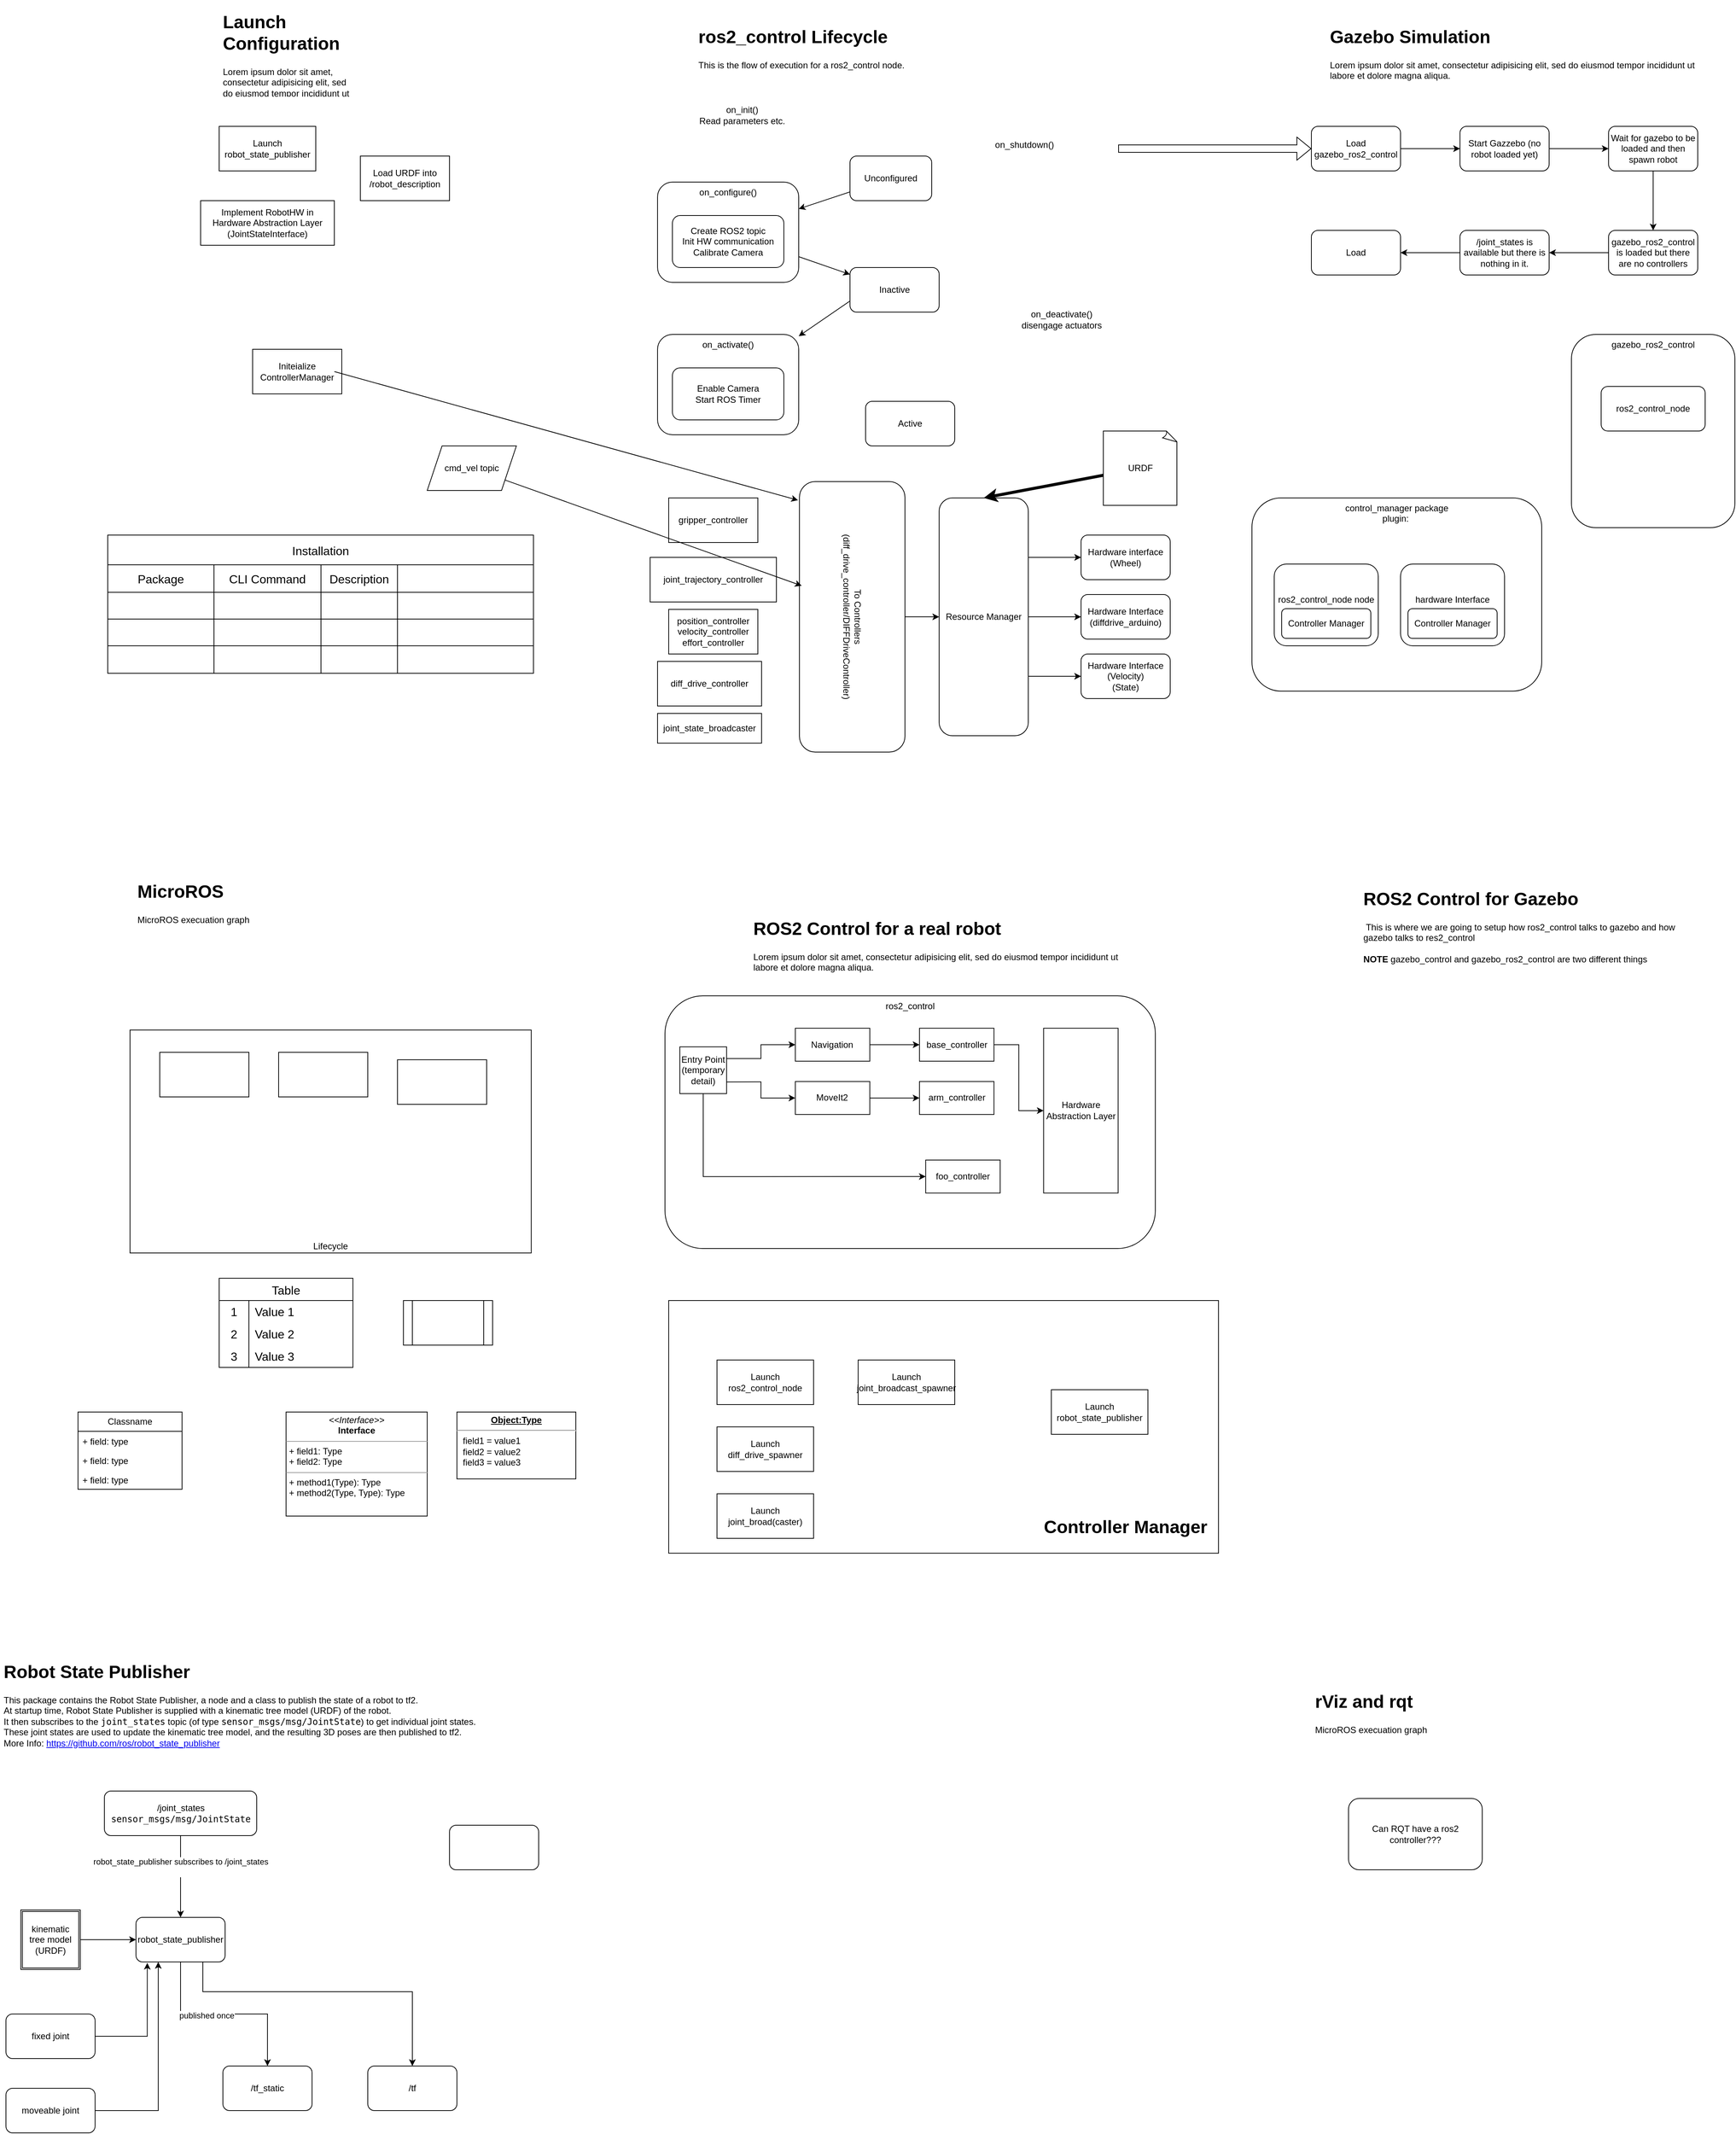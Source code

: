 <mxfile version="23.1.5" type="device">
  <diagram id="C5RBs43oDa-KdzZeNtuy" name="Page-1">
    <mxGraphModel dx="2033" dy="874" grid="1" gridSize="10" guides="1" tooltips="1" connect="1" arrows="1" fold="1" page="1" pageScale="1" pageWidth="850" pageHeight="1100" background="none" math="0" shadow="0">
      <root>
        <mxCell id="WIyWlLk6GJQsqaUBKTNV-0" />
        <mxCell id="WIyWlLk6GJQsqaUBKTNV-1" parent="WIyWlLk6GJQsqaUBKTNV-0" />
        <mxCell id="Kt66wAR78E_RaEtoUN4U-6" value="&lt;h1&gt;ros2_control Lifecycle&lt;/h1&gt;&lt;div&gt;This is the flow of execution for a ros2_control node.&lt;/div&gt;" style="text;html=1;spacing=5;spacingTop=-20;whiteSpace=wrap;overflow=hidden;rounded=0;" parent="WIyWlLk6GJQsqaUBKTNV-1" vertex="1">
          <mxGeometry x="110" y="50" width="650" height="120" as="geometry" />
        </mxCell>
        <mxCell id="Kt66wAR78E_RaEtoUN4U-15" value="&lt;h1&gt;Gazebo Simulation&lt;/h1&gt;&lt;p&gt;Lorem ipsum dolor sit amet, consectetur adipisicing elit, sed do eiusmod tempor incididunt ut labore et dolore magna aliqua.&lt;/p&gt;" style="text;html=1;spacing=5;spacingTop=-20;whiteSpace=wrap;overflow=hidden;rounded=0;" parent="WIyWlLk6GJQsqaUBKTNV-1" vertex="1">
          <mxGeometry x="960" y="50" width="530" height="120" as="geometry" />
        </mxCell>
        <mxCell id="Kt66wAR78E_RaEtoUN4U-16" value="&lt;h1&gt;Launch Configuration&lt;/h1&gt;&lt;p&gt;Lorem ipsum dolor sit amet, consectetur adipisicing elit, sed do eiusmod tempor incididunt ut labore et dolore magna aliqua.&lt;/p&gt;" style="text;html=1;spacing=5;spacingTop=-20;whiteSpace=wrap;overflow=hidden;rounded=0;" parent="WIyWlLk6GJQsqaUBKTNV-1" vertex="1">
          <mxGeometry x="-530" y="30" width="190" height="120" as="geometry" />
        </mxCell>
        <mxCell id="Kt66wAR78E_RaEtoUN4U-17" value="Unconfigured" style="rounded=1;whiteSpace=wrap;html=1;" parent="WIyWlLk6GJQsqaUBKTNV-1" vertex="1">
          <mxGeometry x="319" y="230" width="110" height="60" as="geometry" />
        </mxCell>
        <mxCell id="Kt66wAR78E_RaEtoUN4U-18" value="Inactive" style="rounded=1;whiteSpace=wrap;html=1;" parent="WIyWlLk6GJQsqaUBKTNV-1" vertex="1">
          <mxGeometry x="319" y="380" width="120" height="60" as="geometry" />
        </mxCell>
        <mxCell id="Kt66wAR78E_RaEtoUN4U-19" value="Active" style="rounded=1;whiteSpace=wrap;html=1;" parent="WIyWlLk6GJQsqaUBKTNV-1" vertex="1">
          <mxGeometry x="340" y="560" width="120" height="60" as="geometry" />
        </mxCell>
        <mxCell id="Kt66wAR78E_RaEtoUN4U-23" value="on_init()&lt;br&gt;Read parameters etc." style="text;html=1;align=center;verticalAlign=middle;whiteSpace=wrap;rounded=0;" parent="WIyWlLk6GJQsqaUBKTNV-1" vertex="1">
          <mxGeometry x="109" y="160" width="130" height="30" as="geometry" />
        </mxCell>
        <mxCell id="Kt66wAR78E_RaEtoUN4U-24" value="on_shutdown()" style="text;html=1;align=center;verticalAlign=middle;whiteSpace=wrap;rounded=0;" parent="WIyWlLk6GJQsqaUBKTNV-1" vertex="1">
          <mxGeometry x="504" y="200" width="100" height="30" as="geometry" />
        </mxCell>
        <mxCell id="Kt66wAR78E_RaEtoUN4U-28" value="on_deactivate()&lt;br&gt;disengage actuators" style="text;html=1;align=center;verticalAlign=middle;whiteSpace=wrap;rounded=0;" parent="WIyWlLk6GJQsqaUBKTNV-1" vertex="1">
          <mxGeometry x="539" y="435" width="130" height="30" as="geometry" />
        </mxCell>
        <mxCell id="Kt66wAR78E_RaEtoUN4U-30" value="&lt;h1&gt;MicroROS&lt;/h1&gt;&lt;p&gt;MicroROS execuation graph&lt;/p&gt;" style="text;html=1;spacing=5;spacingTop=-20;whiteSpace=wrap;overflow=hidden;rounded=0;" parent="WIyWlLk6GJQsqaUBKTNV-1" vertex="1">
          <mxGeometry x="-645" y="1200" width="465" height="120" as="geometry" />
        </mxCell>
        <mxCell id="0" value="" style="rounded=0;whiteSpace=wrap;html=1;labelBackgroundColor=#572d8b;" parent="WIyWlLk6GJQsqaUBKTNV-1" vertex="1">
          <mxGeometry x="75" y="1770" width="740" height="340" as="geometry" />
        </mxCell>
        <mxCell id="1" value="Launch ros2_control_node" style="rounded=0;whiteSpace=wrap;html=1;" parent="WIyWlLk6GJQsqaUBKTNV-1" vertex="1">
          <mxGeometry x="140" y="1850" width="130" height="60" as="geometry" />
        </mxCell>
        <mxCell id="2" value="Launch robot_state_publisher" style="rounded=0;whiteSpace=wrap;html=1;" parent="WIyWlLk6GJQsqaUBKTNV-1" vertex="1">
          <mxGeometry x="590" y="1890" width="130" height="60" as="geometry" />
        </mxCell>
        <mxCell id="3" value="Launch diff_drive_spawner" style="rounded=0;whiteSpace=wrap;html=1;" parent="WIyWlLk6GJQsqaUBKTNV-1" vertex="1">
          <mxGeometry x="140" y="1940" width="130" height="60" as="geometry" />
        </mxCell>
        <mxCell id="4" value="Launch joint_broad(caster)" style="rounded=0;whiteSpace=wrap;html=1;" parent="WIyWlLk6GJQsqaUBKTNV-1" vertex="1">
          <mxGeometry x="140" y="2030" width="130" height="60" as="geometry" />
        </mxCell>
        <mxCell id="5" value="Launch joint_broadcast_spawner" style="rounded=0;whiteSpace=wrap;html=1;" parent="WIyWlLk6GJQsqaUBKTNV-1" vertex="1">
          <mxGeometry x="330" y="1850" width="130" height="60" as="geometry" />
        </mxCell>
        <mxCell id="6" value="&lt;h1&gt;&lt;b&gt;Controller Manager&lt;/b&gt;&lt;/h1&gt;" style="text;html=1;strokeColor=none;fillColor=none;align=center;verticalAlign=middle;whiteSpace=wrap;rounded=0;" parent="WIyWlLk6GJQsqaUBKTNV-1" vertex="1">
          <mxGeometry x="570" y="2060" width="240" height="30" as="geometry" />
        </mxCell>
        <mxCell id="7" value="" style="group" parent="WIyWlLk6GJQsqaUBKTNV-1" vertex="1" connectable="0">
          <mxGeometry x="70" y="1360" width="660" height="340" as="geometry" />
        </mxCell>
        <mxCell id="8" value="ros2_control" style="rounded=1;whiteSpace=wrap;html=1;verticalAlign=top;" parent="7" vertex="1">
          <mxGeometry width="660" height="340" as="geometry" />
        </mxCell>
        <mxCell id="9" value="Entry Point&lt;br&gt;(temporary detail)" style="whiteSpace=wrap;html=1;aspect=fixed;" parent="7" vertex="1">
          <mxGeometry x="20" y="68.627" width="62.925" height="62.925" as="geometry" />
        </mxCell>
        <mxCell id="10" value="Navigation" style="whiteSpace=wrap;html=1;" parent="7" vertex="1">
          <mxGeometry x="175.443" y="43.586" width="100.253" height="44.348" as="geometry" />
        </mxCell>
        <mxCell id="11" style="edgeStyle=orthogonalEdgeStyle;rounded=0;orthogonalLoop=1;jettySize=auto;html=1;exitX=1;exitY=0.25;exitDx=0;exitDy=0;entryX=0;entryY=0.5;entryDx=0;entryDy=0;" parent="7" source="9" target="10" edge="1">
          <mxGeometry relative="1" as="geometry">
            <mxPoint x="150.38" y="65.76" as="targetPoint" />
          </mxGeometry>
        </mxCell>
        <mxCell id="12" value="MoveIt2" style="whiteSpace=wrap;html=1;" parent="7" vertex="1">
          <mxGeometry x="175.443" y="115.282" width="100.253" height="44.348" as="geometry" />
        </mxCell>
        <mxCell id="13" style="edgeStyle=orthogonalEdgeStyle;rounded=0;orthogonalLoop=1;jettySize=auto;html=1;exitX=1;exitY=0.75;exitDx=0;exitDy=0;entryX=0;entryY=0.5;entryDx=0;entryDy=0;" parent="7" source="9" target="12" edge="1">
          <mxGeometry relative="1" as="geometry" />
        </mxCell>
        <mxCell id="14" value="foo_controller" style="whiteSpace=wrap;html=1;" parent="7" vertex="1">
          <mxGeometry x="350.886" y="220.978" width="100.253" height="44.348" as="geometry" />
        </mxCell>
        <mxCell id="15" value="" style="edgeStyle=orthogonalEdgeStyle;rounded=0;orthogonalLoop=1;jettySize=auto;html=1;entryX=0;entryY=0.5;entryDx=0;entryDy=0;exitX=0.5;exitY=1;exitDx=0;exitDy=0;" parent="7" source="9" target="14" edge="1">
          <mxGeometry relative="1" as="geometry" />
        </mxCell>
        <mxCell id="16" value="base_controller" style="whiteSpace=wrap;html=1;" parent="7" vertex="1">
          <mxGeometry x="342.532" y="43.586" width="100.253" height="44.348" as="geometry" />
        </mxCell>
        <mxCell id="17" value="" style="edgeStyle=orthogonalEdgeStyle;rounded=0;orthogonalLoop=1;jettySize=auto;html=1;" parent="7" source="10" target="16" edge="1">
          <mxGeometry relative="1" as="geometry" />
        </mxCell>
        <mxCell id="18" value="arm_controller" style="whiteSpace=wrap;html=1;" parent="7" vertex="1">
          <mxGeometry x="342.532" y="115.282" width="100.253" height="44.348" as="geometry" />
        </mxCell>
        <mxCell id="19" value="" style="edgeStyle=orthogonalEdgeStyle;rounded=0;orthogonalLoop=1;jettySize=auto;html=1;" parent="7" source="12" target="18" edge="1">
          <mxGeometry relative="1" as="geometry" />
        </mxCell>
        <mxCell id="20" value="Hardware Abstraction Layer" style="whiteSpace=wrap;html=1;" parent="7" vertex="1">
          <mxGeometry x="509.62" y="43.586" width="100.253" height="221.739" as="geometry" />
        </mxCell>
        <mxCell id="21" value="" style="edgeStyle=orthogonalEdgeStyle;rounded=0;orthogonalLoop=1;jettySize=auto;html=1;" parent="7" source="16" target="20" edge="1">
          <mxGeometry relative="1" as="geometry" />
        </mxCell>
        <mxCell id="22" value="Launch robot_state_publisher" style="rounded=0;whiteSpace=wrap;html=1;" parent="WIyWlLk6GJQsqaUBKTNV-1" vertex="1">
          <mxGeometry x="-530" y="190" width="130" height="60" as="geometry" />
        </mxCell>
        <mxCell id="23" value="Load URDF into /robot_description" style="rounded=0;whiteSpace=wrap;html=1;" parent="WIyWlLk6GJQsqaUBKTNV-1" vertex="1">
          <mxGeometry x="-340" y="230" width="120" height="60" as="geometry" />
        </mxCell>
        <mxCell id="24" value="Initeialize ControllerManager" style="rounded=0;whiteSpace=wrap;html=1;" parent="WIyWlLk6GJQsqaUBKTNV-1" vertex="1">
          <mxGeometry x="-485" y="490" width="120" height="60" as="geometry" />
        </mxCell>
        <mxCell id="25" value="Implement RobotHW in Hardware Abstraction Layer&lt;br&gt;(JointStateInterface)" style="rounded=0;whiteSpace=wrap;html=1;" parent="WIyWlLk6GJQsqaUBKTNV-1" vertex="1">
          <mxGeometry x="-555" y="290" width="180" height="60" as="geometry" />
        </mxCell>
        <mxCell id="27" value="joint_state_broadcaster" style="rounded=0;whiteSpace=wrap;html=1;" parent="WIyWlLk6GJQsqaUBKTNV-1" vertex="1">
          <mxGeometry x="60" y="980" width="140" height="40" as="geometry" />
        </mxCell>
        <mxCell id="28" value="diff_drive_controller" style="whiteSpace=wrap;html=1;" parent="WIyWlLk6GJQsqaUBKTNV-1" vertex="1">
          <mxGeometry x="60" y="910" width="140" height="60" as="geometry" />
        </mxCell>
        <mxCell id="29" value="joint_trajectory_controller" style="whiteSpace=wrap;html=1;" parent="WIyWlLk6GJQsqaUBKTNV-1" vertex="1">
          <mxGeometry x="50" y="770" width="170" height="60" as="geometry" />
        </mxCell>
        <mxCell id="30" value="gripper_controller" style="whiteSpace=wrap;html=1;" parent="WIyWlLk6GJQsqaUBKTNV-1" vertex="1">
          <mxGeometry x="75" y="690" width="120" height="60" as="geometry" />
        </mxCell>
        <mxCell id="31" value="position_controller&lt;br&gt;velocity_controller&lt;br&gt;effort_controller" style="whiteSpace=wrap;html=1;" parent="WIyWlLk6GJQsqaUBKTNV-1" vertex="1">
          <mxGeometry x="75" y="840" width="120" height="60" as="geometry" />
        </mxCell>
        <mxCell id="32" value="Lifecycle" style="rounded=0;whiteSpace=wrap;html=1;verticalAlign=bottom;" parent="WIyWlLk6GJQsqaUBKTNV-1" vertex="1">
          <mxGeometry x="-650" y="1406" width="540" height="300" as="geometry" />
        </mxCell>
        <mxCell id="33" value="" style="rounded=0;whiteSpace=wrap;html=1;" parent="WIyWlLk6GJQsqaUBKTNV-1" vertex="1">
          <mxGeometry x="-610" y="1436" width="120" height="60" as="geometry" />
        </mxCell>
        <mxCell id="34" value="" style="whiteSpace=wrap;html=1;" parent="WIyWlLk6GJQsqaUBKTNV-1" vertex="1">
          <mxGeometry x="-450" y="1436" width="120" height="60" as="geometry" />
        </mxCell>
        <mxCell id="35" value="" style="whiteSpace=wrap;html=1;" parent="WIyWlLk6GJQsqaUBKTNV-1" vertex="1">
          <mxGeometry x="-290" y="1446" width="120" height="60" as="geometry" />
        </mxCell>
        <mxCell id="88" value="&lt;p style=&quot;margin:0px;margin-top:4px;text-align:center;&quot;&gt;&lt;i&gt;&amp;lt;&amp;lt;Interface&amp;gt;&amp;gt;&lt;/i&gt;&lt;br/&gt;&lt;b&gt;Interface&lt;/b&gt;&lt;/p&gt;&lt;hr size=&quot;1&quot;/&gt;&lt;p style=&quot;margin:0px;margin-left:4px;&quot;&gt;+ field1: Type&lt;br/&gt;+ field2: Type&lt;/p&gt;&lt;hr size=&quot;1&quot;/&gt;&lt;p style=&quot;margin:0px;margin-left:4px;&quot;&gt;+ method1(Type): Type&lt;br/&gt;+ method2(Type, Type): Type&lt;/p&gt;" style="verticalAlign=top;align=left;overflow=fill;fontSize=12;fontFamily=Helvetica;html=1;rounded=0;shadow=0;comic=0;labelBackgroundColor=none;strokeWidth=1" parent="WIyWlLk6GJQsqaUBKTNV-1" vertex="1">
          <mxGeometry x="-440" y="1920" width="190" height="140" as="geometry" />
        </mxCell>
        <mxCell id="89" value="Installation" style="shape=table;startSize=40;container=1;collapsible=0;childLayout=tableLayout;strokeColor=default;fontSize=16;" parent="WIyWlLk6GJQsqaUBKTNV-1" vertex="1">
          <mxGeometry x="-680" y="740" width="573" height="186" as="geometry" />
        </mxCell>
        <mxCell id="90" value="" style="shape=tableRow;horizontal=0;startSize=0;swimlaneHead=0;swimlaneBody=0;strokeColor=inherit;top=0;left=0;bottom=0;right=0;collapsible=0;dropTarget=0;fillColor=none;points=[[0,0.5],[1,0.5]];portConstraint=eastwest;fontSize=16;" parent="89" vertex="1">
          <mxGeometry y="40" width="573" height="37" as="geometry" />
        </mxCell>
        <mxCell id="91" value="Package" style="shape=partialRectangle;html=1;whiteSpace=wrap;connectable=0;strokeColor=inherit;overflow=hidden;fillColor=none;top=0;left=0;bottom=0;right=0;pointerEvents=1;fontSize=16;" parent="90" vertex="1">
          <mxGeometry width="143" height="37" as="geometry">
            <mxRectangle width="143" height="37" as="alternateBounds" />
          </mxGeometry>
        </mxCell>
        <mxCell id="92" value="CLI Command" style="shape=partialRectangle;html=1;whiteSpace=wrap;connectable=0;strokeColor=inherit;overflow=hidden;fillColor=none;top=0;left=0;bottom=0;right=0;pointerEvents=1;fontSize=16;" parent="90" vertex="1">
          <mxGeometry x="143" width="144" height="37" as="geometry">
            <mxRectangle width="144" height="37" as="alternateBounds" />
          </mxGeometry>
        </mxCell>
        <mxCell id="93" value="Description" style="shape=partialRectangle;html=1;whiteSpace=wrap;connectable=0;strokeColor=inherit;overflow=hidden;fillColor=none;top=0;left=0;bottom=0;right=0;pointerEvents=1;fontSize=16;" parent="90" vertex="1">
          <mxGeometry x="287" width="103" height="37" as="geometry">
            <mxRectangle width="103" height="37" as="alternateBounds" />
          </mxGeometry>
        </mxCell>
        <mxCell id="94" style="shape=partialRectangle;html=1;whiteSpace=wrap;connectable=0;strokeColor=inherit;overflow=hidden;fillColor=none;top=0;left=0;bottom=0;right=0;pointerEvents=1;fontSize=16;" parent="90" vertex="1">
          <mxGeometry x="390" width="183" height="37" as="geometry">
            <mxRectangle width="183" height="37" as="alternateBounds" />
          </mxGeometry>
        </mxCell>
        <mxCell id="95" value="" style="shape=tableRow;horizontal=0;startSize=0;swimlaneHead=0;swimlaneBody=0;strokeColor=inherit;top=0;left=0;bottom=0;right=0;collapsible=0;dropTarget=0;fillColor=none;points=[[0,0.5],[1,0.5]];portConstraint=eastwest;fontSize=16;" parent="89" vertex="1">
          <mxGeometry y="77" width="573" height="36" as="geometry" />
        </mxCell>
        <mxCell id="96" value="" style="shape=partialRectangle;html=1;whiteSpace=wrap;connectable=0;strokeColor=inherit;overflow=hidden;fillColor=none;top=0;left=0;bottom=0;right=0;pointerEvents=1;fontSize=16;" parent="95" vertex="1">
          <mxGeometry width="143" height="36" as="geometry">
            <mxRectangle width="143" height="36" as="alternateBounds" />
          </mxGeometry>
        </mxCell>
        <mxCell id="97" value="" style="shape=partialRectangle;html=1;whiteSpace=wrap;connectable=0;strokeColor=inherit;overflow=hidden;fillColor=none;top=0;left=0;bottom=0;right=0;pointerEvents=1;fontSize=16;" parent="95" vertex="1">
          <mxGeometry x="143" width="144" height="36" as="geometry">
            <mxRectangle width="144" height="36" as="alternateBounds" />
          </mxGeometry>
        </mxCell>
        <mxCell id="98" value="" style="shape=partialRectangle;html=1;whiteSpace=wrap;connectable=0;strokeColor=inherit;overflow=hidden;fillColor=none;top=0;left=0;bottom=0;right=0;pointerEvents=1;fontSize=16;" parent="95" vertex="1">
          <mxGeometry x="287" width="103" height="36" as="geometry">
            <mxRectangle width="103" height="36" as="alternateBounds" />
          </mxGeometry>
        </mxCell>
        <mxCell id="99" style="shape=partialRectangle;html=1;whiteSpace=wrap;connectable=0;strokeColor=inherit;overflow=hidden;fillColor=none;top=0;left=0;bottom=0;right=0;pointerEvents=1;fontSize=16;" parent="95" vertex="1">
          <mxGeometry x="390" width="183" height="36" as="geometry">
            <mxRectangle width="183" height="36" as="alternateBounds" />
          </mxGeometry>
        </mxCell>
        <mxCell id="100" style="shape=tableRow;horizontal=0;startSize=0;swimlaneHead=0;swimlaneBody=0;strokeColor=inherit;top=0;left=0;bottom=0;right=0;collapsible=0;dropTarget=0;fillColor=none;points=[[0,0.5],[1,0.5]];portConstraint=eastwest;fontSize=16;" parent="89" vertex="1">
          <mxGeometry y="113" width="573" height="36" as="geometry" />
        </mxCell>
        <mxCell id="101" style="shape=partialRectangle;html=1;whiteSpace=wrap;connectable=0;strokeColor=inherit;overflow=hidden;fillColor=none;top=0;left=0;bottom=0;right=0;pointerEvents=1;fontSize=16;" parent="100" vertex="1">
          <mxGeometry width="143" height="36" as="geometry">
            <mxRectangle width="143" height="36" as="alternateBounds" />
          </mxGeometry>
        </mxCell>
        <mxCell id="102" style="shape=partialRectangle;html=1;whiteSpace=wrap;connectable=0;strokeColor=inherit;overflow=hidden;fillColor=none;top=0;left=0;bottom=0;right=0;pointerEvents=1;fontSize=16;" parent="100" vertex="1">
          <mxGeometry x="143" width="144" height="36" as="geometry">
            <mxRectangle width="144" height="36" as="alternateBounds" />
          </mxGeometry>
        </mxCell>
        <mxCell id="103" style="shape=partialRectangle;html=1;whiteSpace=wrap;connectable=0;strokeColor=inherit;overflow=hidden;fillColor=none;top=0;left=0;bottom=0;right=0;pointerEvents=1;fontSize=16;" parent="100" vertex="1">
          <mxGeometry x="287" width="103" height="36" as="geometry">
            <mxRectangle width="103" height="36" as="alternateBounds" />
          </mxGeometry>
        </mxCell>
        <mxCell id="104" style="shape=partialRectangle;html=1;whiteSpace=wrap;connectable=0;strokeColor=inherit;overflow=hidden;fillColor=none;top=0;left=0;bottom=0;right=0;pointerEvents=1;fontSize=16;" parent="100" vertex="1">
          <mxGeometry x="390" width="183" height="36" as="geometry">
            <mxRectangle width="183" height="36" as="alternateBounds" />
          </mxGeometry>
        </mxCell>
        <mxCell id="105" value="" style="shape=tableRow;horizontal=0;startSize=0;swimlaneHead=0;swimlaneBody=0;strokeColor=inherit;top=0;left=0;bottom=0;right=0;collapsible=0;dropTarget=0;fillColor=none;points=[[0,0.5],[1,0.5]];portConstraint=eastwest;fontSize=16;" parent="89" vertex="1">
          <mxGeometry y="149" width="573" height="37" as="geometry" />
        </mxCell>
        <mxCell id="106" value="" style="shape=partialRectangle;html=1;whiteSpace=wrap;connectable=0;strokeColor=inherit;overflow=hidden;fillColor=none;top=0;left=0;bottom=0;right=0;pointerEvents=1;fontSize=16;" parent="105" vertex="1">
          <mxGeometry width="143" height="37" as="geometry">
            <mxRectangle width="143" height="37" as="alternateBounds" />
          </mxGeometry>
        </mxCell>
        <mxCell id="107" value="" style="shape=partialRectangle;html=1;whiteSpace=wrap;connectable=0;strokeColor=inherit;overflow=hidden;fillColor=none;top=0;left=0;bottom=0;right=0;pointerEvents=1;fontSize=16;" parent="105" vertex="1">
          <mxGeometry x="143" width="144" height="37" as="geometry">
            <mxRectangle width="144" height="37" as="alternateBounds" />
          </mxGeometry>
        </mxCell>
        <mxCell id="108" value="" style="shape=partialRectangle;html=1;whiteSpace=wrap;connectable=0;strokeColor=inherit;overflow=hidden;fillColor=none;top=0;left=0;bottom=0;right=0;pointerEvents=1;fontSize=16;" parent="105" vertex="1">
          <mxGeometry x="287" width="103" height="37" as="geometry">
            <mxRectangle width="103" height="37" as="alternateBounds" />
          </mxGeometry>
        </mxCell>
        <mxCell id="109" style="shape=partialRectangle;html=1;whiteSpace=wrap;connectable=0;strokeColor=inherit;overflow=hidden;fillColor=none;top=0;left=0;bottom=0;right=0;pointerEvents=1;fontSize=16;" parent="105" vertex="1">
          <mxGeometry x="390" width="183" height="37" as="geometry">
            <mxRectangle width="183" height="37" as="alternateBounds" />
          </mxGeometry>
        </mxCell>
        <mxCell id="110" value="" style="shape=process;whiteSpace=wrap;html=1;backgroundOutline=1;" parent="WIyWlLk6GJQsqaUBKTNV-1" vertex="1">
          <mxGeometry x="-282" y="1770" width="120" height="60" as="geometry" />
        </mxCell>
        <mxCell id="111" value="Table" style="shape=table;startSize=30;container=1;collapsible=0;childLayout=tableLayout;fixedRows=1;rowLines=0;fontStyle=0;strokeColor=default;fontSize=16;" parent="WIyWlLk6GJQsqaUBKTNV-1" vertex="1">
          <mxGeometry x="-530" y="1740" width="180" height="120" as="geometry" />
        </mxCell>
        <mxCell id="112" value="" style="shape=tableRow;horizontal=0;startSize=0;swimlaneHead=0;swimlaneBody=0;top=0;left=0;bottom=0;right=0;collapsible=0;dropTarget=0;fillColor=none;points=[[0,0.5],[1,0.5]];portConstraint=eastwest;strokeColor=inherit;fontSize=16;" parent="111" vertex="1">
          <mxGeometry y="30" width="180" height="30" as="geometry" />
        </mxCell>
        <mxCell id="113" value="1" style="shape=partialRectangle;html=1;whiteSpace=wrap;connectable=0;fillColor=none;top=0;left=0;bottom=0;right=0;overflow=hidden;pointerEvents=1;strokeColor=inherit;fontSize=16;" parent="112" vertex="1">
          <mxGeometry width="40" height="30" as="geometry">
            <mxRectangle width="40" height="30" as="alternateBounds" />
          </mxGeometry>
        </mxCell>
        <mxCell id="114" value="Value 1" style="shape=partialRectangle;html=1;whiteSpace=wrap;connectable=0;fillColor=none;top=0;left=0;bottom=0;right=0;align=left;spacingLeft=6;overflow=hidden;strokeColor=inherit;fontSize=16;" parent="112" vertex="1">
          <mxGeometry x="40" width="140" height="30" as="geometry">
            <mxRectangle width="140" height="30" as="alternateBounds" />
          </mxGeometry>
        </mxCell>
        <mxCell id="115" value="" style="shape=tableRow;horizontal=0;startSize=0;swimlaneHead=0;swimlaneBody=0;top=0;left=0;bottom=0;right=0;collapsible=0;dropTarget=0;fillColor=none;points=[[0,0.5],[1,0.5]];portConstraint=eastwest;strokeColor=inherit;fontSize=16;" parent="111" vertex="1">
          <mxGeometry y="60" width="180" height="30" as="geometry" />
        </mxCell>
        <mxCell id="116" value="2" style="shape=partialRectangle;html=1;whiteSpace=wrap;connectable=0;fillColor=none;top=0;left=0;bottom=0;right=0;overflow=hidden;strokeColor=inherit;fontSize=16;" parent="115" vertex="1">
          <mxGeometry width="40" height="30" as="geometry">
            <mxRectangle width="40" height="30" as="alternateBounds" />
          </mxGeometry>
        </mxCell>
        <mxCell id="117" value="Value 2" style="shape=partialRectangle;html=1;whiteSpace=wrap;connectable=0;fillColor=none;top=0;left=0;bottom=0;right=0;align=left;spacingLeft=6;overflow=hidden;strokeColor=inherit;fontSize=16;" parent="115" vertex="1">
          <mxGeometry x="40" width="140" height="30" as="geometry">
            <mxRectangle width="140" height="30" as="alternateBounds" />
          </mxGeometry>
        </mxCell>
        <mxCell id="118" value="" style="shape=tableRow;horizontal=0;startSize=0;swimlaneHead=0;swimlaneBody=0;top=0;left=0;bottom=0;right=0;collapsible=0;dropTarget=0;fillColor=none;points=[[0,0.5],[1,0.5]];portConstraint=eastwest;strokeColor=inherit;fontSize=16;" parent="111" vertex="1">
          <mxGeometry y="90" width="180" height="30" as="geometry" />
        </mxCell>
        <mxCell id="119" value="3" style="shape=partialRectangle;html=1;whiteSpace=wrap;connectable=0;fillColor=none;top=0;left=0;bottom=0;right=0;overflow=hidden;strokeColor=inherit;fontSize=16;" parent="118" vertex="1">
          <mxGeometry width="40" height="30" as="geometry">
            <mxRectangle width="40" height="30" as="alternateBounds" />
          </mxGeometry>
        </mxCell>
        <mxCell id="120" value="Value 3" style="shape=partialRectangle;html=1;whiteSpace=wrap;connectable=0;fillColor=none;top=0;left=0;bottom=0;right=0;align=left;spacingLeft=6;overflow=hidden;strokeColor=inherit;fontSize=16;" parent="118" vertex="1">
          <mxGeometry x="40" width="140" height="30" as="geometry">
            <mxRectangle width="140" height="30" as="alternateBounds" />
          </mxGeometry>
        </mxCell>
        <mxCell id="121" value="Classname" style="swimlane;fontStyle=0;childLayout=stackLayout;horizontal=1;startSize=26;fillColor=none;horizontalStack=0;resizeParent=1;resizeParentMax=0;resizeLast=0;collapsible=1;marginBottom=0;whiteSpace=wrap;html=1;" parent="WIyWlLk6GJQsqaUBKTNV-1" vertex="1">
          <mxGeometry x="-720" y="1920" width="140" height="104" as="geometry" />
        </mxCell>
        <mxCell id="122" value="+ field: type" style="text;strokeColor=none;fillColor=none;align=left;verticalAlign=top;spacingLeft=4;spacingRight=4;overflow=hidden;rotatable=0;points=[[0,0.5],[1,0.5]];portConstraint=eastwest;whiteSpace=wrap;html=1;" parent="121" vertex="1">
          <mxGeometry y="26" width="140" height="26" as="geometry" />
        </mxCell>
        <mxCell id="123" value="+ field: type" style="text;strokeColor=none;fillColor=none;align=left;verticalAlign=top;spacingLeft=4;spacingRight=4;overflow=hidden;rotatable=0;points=[[0,0.5],[1,0.5]];portConstraint=eastwest;whiteSpace=wrap;html=1;" parent="121" vertex="1">
          <mxGeometry y="52" width="140" height="26" as="geometry" />
        </mxCell>
        <mxCell id="124" value="+ field: type" style="text;strokeColor=none;fillColor=none;align=left;verticalAlign=top;spacingLeft=4;spacingRight=4;overflow=hidden;rotatable=0;points=[[0,0.5],[1,0.5]];portConstraint=eastwest;whiteSpace=wrap;html=1;" parent="121" vertex="1">
          <mxGeometry y="78" width="140" height="26" as="geometry" />
        </mxCell>
        <mxCell id="125" value="&lt;p style=&quot;margin:0px;margin-top:4px;text-align:center;text-decoration:underline;&quot;&gt;&lt;b&gt;Object:Type&lt;/b&gt;&lt;/p&gt;&lt;hr/&gt;&lt;p style=&quot;margin:0px;margin-left:8px;&quot;&gt;field1 = value1&lt;br/&gt;field2 = value2&lt;br&gt;field3 = value3&lt;/p&gt;" style="verticalAlign=top;align=left;overflow=fill;fontSize=12;fontFamily=Helvetica;html=1;whiteSpace=wrap;" parent="WIyWlLk6GJQsqaUBKTNV-1" vertex="1">
          <mxGeometry x="-210" y="1920" width="160" height="90" as="geometry" />
        </mxCell>
        <mxCell id="127" value="&lt;h1&gt;rViz and rqt&lt;/h1&gt;&lt;div&gt;&lt;span style=&quot;background-color: initial;&quot;&gt;MicroROS execuation graph&lt;/span&gt;&lt;br&gt;&lt;/div&gt;" style="text;html=1;spacing=5;spacingTop=-20;whiteSpace=wrap;overflow=hidden;rounded=0;" parent="WIyWlLk6GJQsqaUBKTNV-1" vertex="1">
          <mxGeometry x="940" y="2290" width="465" height="120" as="geometry" />
        </mxCell>
        <mxCell id="129" value="&lt;h1&gt;ROS2 Control for a real robot&lt;/h1&gt;&lt;p&gt;Lorem ipsum dolor sit amet, consectetur adipisicing elit, sed do eiusmod tempor incididunt ut labore et dolore magna aliqua.&lt;/p&gt;" style="text;html=1;spacing=5;spacingTop=-20;whiteSpace=wrap;overflow=hidden;rounded=0;" parent="WIyWlLk6GJQsqaUBKTNV-1" vertex="1">
          <mxGeometry x="184" y="1250" width="530" height="120" as="geometry" />
        </mxCell>
        <mxCell id="_1_fJcAhwy_DcltVvV8K-129" value="" style="shape=flexArrow;endArrow=classic;html=1;rounded=0;" parent="WIyWlLk6GJQsqaUBKTNV-1" edge="1">
          <mxGeometry width="50" height="50" relative="1" as="geometry">
            <mxPoint x="680" y="220" as="sourcePoint" />
            <mxPoint x="940" y="220" as="targetPoint" />
          </mxGeometry>
        </mxCell>
        <mxCell id="_1_fJcAhwy_DcltVvV8K-136" value="" style="edgeStyle=orthogonalEdgeStyle;rounded=0;orthogonalLoop=1;jettySize=auto;html=1;" parent="WIyWlLk6GJQsqaUBKTNV-1" source="_1_fJcAhwy_DcltVvV8K-131" target="_1_fJcAhwy_DcltVvV8K-135" edge="1">
          <mxGeometry relative="1" as="geometry" />
        </mxCell>
        <mxCell id="_1_fJcAhwy_DcltVvV8K-131" value="Load&lt;br&gt;gazebo_ros2_control" style="rounded=1;whiteSpace=wrap;html=1;" parent="WIyWlLk6GJQsqaUBKTNV-1" vertex="1">
          <mxGeometry x="940" y="190" width="120" height="60" as="geometry" />
        </mxCell>
        <mxCell id="_1_fJcAhwy_DcltVvV8K-140" value="" style="edgeStyle=orthogonalEdgeStyle;rounded=0;orthogonalLoop=1;jettySize=auto;html=1;" parent="WIyWlLk6GJQsqaUBKTNV-1" source="_1_fJcAhwy_DcltVvV8K-135" target="_1_fJcAhwy_DcltVvV8K-139" edge="1">
          <mxGeometry relative="1" as="geometry" />
        </mxCell>
        <mxCell id="_1_fJcAhwy_DcltVvV8K-135" value="Start Gazzebo (no robot loaded yet)" style="whiteSpace=wrap;html=1;rounded=1;" parent="WIyWlLk6GJQsqaUBKTNV-1" vertex="1">
          <mxGeometry x="1140" y="190" width="120" height="60" as="geometry" />
        </mxCell>
        <mxCell id="_1_fJcAhwy_DcltVvV8K-142" value="" style="edgeStyle=orthogonalEdgeStyle;rounded=0;orthogonalLoop=1;jettySize=auto;html=1;" parent="WIyWlLk6GJQsqaUBKTNV-1" source="_1_fJcAhwy_DcltVvV8K-139" target="_1_fJcAhwy_DcltVvV8K-141" edge="1">
          <mxGeometry relative="1" as="geometry" />
        </mxCell>
        <mxCell id="_1_fJcAhwy_DcltVvV8K-139" value="Wait for gazebo to be loaded and then spawn robot" style="whiteSpace=wrap;html=1;rounded=1;" parent="WIyWlLk6GJQsqaUBKTNV-1" vertex="1">
          <mxGeometry x="1340" y="190" width="120" height="60" as="geometry" />
        </mxCell>
        <mxCell id="_1_fJcAhwy_DcltVvV8K-144" value="" style="edgeStyle=orthogonalEdgeStyle;rounded=0;orthogonalLoop=1;jettySize=auto;html=1;" parent="WIyWlLk6GJQsqaUBKTNV-1" source="_1_fJcAhwy_DcltVvV8K-141" target="_1_fJcAhwy_DcltVvV8K-143" edge="1">
          <mxGeometry relative="1" as="geometry" />
        </mxCell>
        <mxCell id="_1_fJcAhwy_DcltVvV8K-141" value="gazebo_ros2_control is loaded but there are no controllers" style="whiteSpace=wrap;html=1;rounded=1;" parent="WIyWlLk6GJQsqaUBKTNV-1" vertex="1">
          <mxGeometry x="1340" y="330" width="120" height="60" as="geometry" />
        </mxCell>
        <mxCell id="_1_fJcAhwy_DcltVvV8K-146" value="" style="edgeStyle=orthogonalEdgeStyle;rounded=0;orthogonalLoop=1;jettySize=auto;html=1;" parent="WIyWlLk6GJQsqaUBKTNV-1" source="_1_fJcAhwy_DcltVvV8K-143" target="_1_fJcAhwy_DcltVvV8K-145" edge="1">
          <mxGeometry relative="1" as="geometry" />
        </mxCell>
        <mxCell id="_1_fJcAhwy_DcltVvV8K-143" value="/joint_states is available but there is nothing in it." style="whiteSpace=wrap;html=1;rounded=1;" parent="WIyWlLk6GJQsqaUBKTNV-1" vertex="1">
          <mxGeometry x="1140" y="330" width="120" height="60" as="geometry" />
        </mxCell>
        <mxCell id="_1_fJcAhwy_DcltVvV8K-145" value="Load" style="whiteSpace=wrap;html=1;rounded=1;" parent="WIyWlLk6GJQsqaUBKTNV-1" vertex="1">
          <mxGeometry x="940" y="330" width="120" height="60" as="geometry" />
        </mxCell>
        <mxCell id="DOZ8shbyCuUHxcddwx-E-135" value="" style="edgeStyle=orthogonalEdgeStyle;rounded=0;orthogonalLoop=1;jettySize=auto;html=1;" parent="WIyWlLk6GJQsqaUBKTNV-1" source="DOZ8shbyCuUHxcddwx-E-133" target="DOZ8shbyCuUHxcddwx-E-134" edge="1">
          <mxGeometry relative="1" as="geometry" />
        </mxCell>
        <mxCell id="DOZ8shbyCuUHxcddwx-E-133" value="&lt;div style=&quot;&quot;&gt;&lt;span style=&quot;background-color: initial;&quot;&gt;To Controllers&lt;/span&gt;&lt;/div&gt;&lt;div style=&quot;&quot;&gt;&lt;span style=&quot;background-color: initial;&quot;&gt;(diff_drive_controller/DIFFDriveController)&lt;/span&gt;&lt;/div&gt;" style="rounded=1;whiteSpace=wrap;html=1;align=center;rotation=90;" parent="WIyWlLk6GJQsqaUBKTNV-1" vertex="1">
          <mxGeometry x="140" y="779" width="364" height="142" as="geometry" />
        </mxCell>
        <mxCell id="DOZ8shbyCuUHxcddwx-E-143" style="edgeStyle=orthogonalEdgeStyle;rounded=0;orthogonalLoop=1;jettySize=auto;html=1;exitX=1;exitY=0.25;exitDx=0;exitDy=0;entryX=0;entryY=0.5;entryDx=0;entryDy=0;" parent="WIyWlLk6GJQsqaUBKTNV-1" source="DOZ8shbyCuUHxcddwx-E-134" target="DOZ8shbyCuUHxcddwx-E-138" edge="1">
          <mxGeometry relative="1" as="geometry" />
        </mxCell>
        <mxCell id="DOZ8shbyCuUHxcddwx-E-144" style="edgeStyle=orthogonalEdgeStyle;rounded=0;orthogonalLoop=1;jettySize=auto;html=1;exitX=1;exitY=0.5;exitDx=0;exitDy=0;entryX=0;entryY=0.5;entryDx=0;entryDy=0;" parent="WIyWlLk6GJQsqaUBKTNV-1" source="DOZ8shbyCuUHxcddwx-E-134" target="DOZ8shbyCuUHxcddwx-E-141" edge="1">
          <mxGeometry relative="1" as="geometry" />
        </mxCell>
        <mxCell id="DOZ8shbyCuUHxcddwx-E-145" style="edgeStyle=orthogonalEdgeStyle;rounded=0;orthogonalLoop=1;jettySize=auto;html=1;exitX=1;exitY=0.75;exitDx=0;exitDy=0;entryX=0;entryY=0.5;entryDx=0;entryDy=0;" parent="WIyWlLk6GJQsqaUBKTNV-1" source="DOZ8shbyCuUHxcddwx-E-134" target="DOZ8shbyCuUHxcddwx-E-142" edge="1">
          <mxGeometry relative="1" as="geometry" />
        </mxCell>
        <mxCell id="DOZ8shbyCuUHxcddwx-E-134" value="Resource Manager" style="rounded=1;whiteSpace=wrap;html=1;" parent="WIyWlLk6GJQsqaUBKTNV-1" vertex="1">
          <mxGeometry x="439" y="690" width="120" height="320" as="geometry" />
        </mxCell>
        <mxCell id="DOZ8shbyCuUHxcddwx-E-136" value="URDF" style="whiteSpace=wrap;html=1;shape=mxgraph.basic.document" parent="WIyWlLk6GJQsqaUBKTNV-1" vertex="1">
          <mxGeometry x="660" y="600" width="100" height="100" as="geometry" />
        </mxCell>
        <mxCell id="DOZ8shbyCuUHxcddwx-E-137" value="" style="endArrow=classic;html=1;rounded=0;entryX=0.5;entryY=0;entryDx=0;entryDy=0;strokeWidth=4;" parent="WIyWlLk6GJQsqaUBKTNV-1" source="DOZ8shbyCuUHxcddwx-E-136" target="DOZ8shbyCuUHxcddwx-E-134" edge="1">
          <mxGeometry width="50" height="50" relative="1" as="geometry">
            <mxPoint x="610" y="630" as="sourcePoint" />
            <mxPoint x="529" y="670" as="targetPoint" />
          </mxGeometry>
        </mxCell>
        <mxCell id="DOZ8shbyCuUHxcddwx-E-138" value="Hardware interface (Wheel)" style="whiteSpace=wrap;html=1;rounded=1;" parent="WIyWlLk6GJQsqaUBKTNV-1" vertex="1">
          <mxGeometry x="630" y="740" width="120" height="60" as="geometry" />
        </mxCell>
        <mxCell id="DOZ8shbyCuUHxcddwx-E-141" value="Hardware Interface (diffdrive_arduino)" style="whiteSpace=wrap;html=1;rounded=1;" parent="WIyWlLk6GJQsqaUBKTNV-1" vertex="1">
          <mxGeometry x="630" y="820" width="120" height="60" as="geometry" />
        </mxCell>
        <mxCell id="DOZ8shbyCuUHxcddwx-E-142" value="Hardware Interface (Velocity)&lt;br&gt;(State)" style="whiteSpace=wrap;html=1;rounded=1;" parent="WIyWlLk6GJQsqaUBKTNV-1" vertex="1">
          <mxGeometry x="630" y="900" width="120" height="60" as="geometry" />
        </mxCell>
        <mxCell id="DOZ8shbyCuUHxcddwx-E-146" value="Can RQT have a ros2 controller???" style="rounded=1;whiteSpace=wrap;html=1;" parent="WIyWlLk6GJQsqaUBKTNV-1" vertex="1">
          <mxGeometry x="990" y="2440" width="180" height="96" as="geometry" />
        </mxCell>
        <mxCell id="DOZ8shbyCuUHxcddwx-E-147" value="on_activate()" style="rounded=1;whiteSpace=wrap;html=1;flipV=0;flipH=0;verticalAlign=top;" parent="WIyWlLk6GJQsqaUBKTNV-1" vertex="1">
          <mxGeometry x="60" y="470" width="190" height="135" as="geometry" />
        </mxCell>
        <mxCell id="DOZ8shbyCuUHxcddwx-E-150" value="Enable Camera&lt;br&gt;Start ROS Timer" style="rounded=1;whiteSpace=wrap;html=1;" parent="WIyWlLk6GJQsqaUBKTNV-1" vertex="1">
          <mxGeometry x="80" y="515" width="150" height="70" as="geometry" />
        </mxCell>
        <mxCell id="DOZ8shbyCuUHxcddwx-E-151" value="on_configure()" style="rounded=1;whiteSpace=wrap;html=1;flipV=0;flipH=0;verticalAlign=top;" parent="WIyWlLk6GJQsqaUBKTNV-1" vertex="1">
          <mxGeometry x="60" y="265" width="190" height="135" as="geometry" />
        </mxCell>
        <mxCell id="DOZ8shbyCuUHxcddwx-E-152" value="Create ROS2 topic&lt;br&gt;Init HW communication&lt;br&gt;Calibrate Camera" style="rounded=1;whiteSpace=wrap;html=1;" parent="WIyWlLk6GJQsqaUBKTNV-1" vertex="1">
          <mxGeometry x="80" y="310" width="150" height="70" as="geometry" />
        </mxCell>
        <mxCell id="DOZ8shbyCuUHxcddwx-E-161" value="" style="endArrow=classic;html=1;rounded=0;entryX=0.069;entryY=1.014;entryDx=0;entryDy=0;entryPerimeter=0;exitX=0.917;exitY=0.5;exitDx=0;exitDy=0;exitPerimeter=0;" parent="WIyWlLk6GJQsqaUBKTNV-1" source="24" target="DOZ8shbyCuUHxcddwx-E-133" edge="1">
          <mxGeometry width="50" height="50" relative="1" as="geometry">
            <mxPoint x="-410" y="540" as="sourcePoint" />
            <mxPoint x="-360" y="490" as="targetPoint" />
          </mxGeometry>
        </mxCell>
        <mxCell id="DOZ8shbyCuUHxcddwx-E-162" value="" style="endArrow=classic;html=1;rounded=0;" parent="WIyWlLk6GJQsqaUBKTNV-1" source="Kt66wAR78E_RaEtoUN4U-17" target="DOZ8shbyCuUHxcddwx-E-151" edge="1">
          <mxGeometry width="50" height="50" relative="1" as="geometry">
            <mxPoint x="318" y="235" as="sourcePoint" />
            <mxPoint x="268" y="285" as="targetPoint" />
          </mxGeometry>
        </mxCell>
        <mxCell id="DOZ8shbyCuUHxcddwx-E-163" value="" style="endArrow=classic;html=1;rounded=0;" parent="WIyWlLk6GJQsqaUBKTNV-1" source="DOZ8shbyCuUHxcddwx-E-151" target="Kt66wAR78E_RaEtoUN4U-18" edge="1">
          <mxGeometry width="50" height="50" relative="1" as="geometry">
            <mxPoint x="309" y="485" as="sourcePoint" />
            <mxPoint x="359" y="435" as="targetPoint" />
          </mxGeometry>
        </mxCell>
        <mxCell id="DOZ8shbyCuUHxcddwx-E-164" value="" style="endArrow=classic;html=1;rounded=0;exitX=0;exitY=0.75;exitDx=0;exitDy=0;" parent="WIyWlLk6GJQsqaUBKTNV-1" source="Kt66wAR78E_RaEtoUN4U-18" target="DOZ8shbyCuUHxcddwx-E-147" edge="1">
          <mxGeometry width="50" height="50" relative="1" as="geometry">
            <mxPoint x="270" y="465" as="sourcePoint" />
            <mxPoint x="320" y="415" as="targetPoint" />
          </mxGeometry>
        </mxCell>
        <mxCell id="DOZ8shbyCuUHxcddwx-E-167" value="control_manager package&lt;br&gt;plugin:&amp;nbsp;" style="rounded=1;whiteSpace=wrap;html=1;verticalAlign=top;" parent="WIyWlLk6GJQsqaUBKTNV-1" vertex="1">
          <mxGeometry x="860" y="690" width="390" height="260" as="geometry" />
        </mxCell>
        <mxCell id="DOZ8shbyCuUHxcddwx-E-168" value="ros2_control_node node&lt;div&gt;&lt;br/&gt;&lt;/div&gt;" style="rounded=1;whiteSpace=wrap;html=1;" parent="WIyWlLk6GJQsqaUBKTNV-1" vertex="1">
          <mxGeometry x="890" y="779" width="140" height="110" as="geometry" />
        </mxCell>
        <mxCell id="DOZ8shbyCuUHxcddwx-E-169" value="gazebo_ros2_control" style="rounded=1;whiteSpace=wrap;html=1;verticalAlign=top;" parent="WIyWlLk6GJQsqaUBKTNV-1" vertex="1">
          <mxGeometry x="1290" y="470" width="220" height="260" as="geometry" />
        </mxCell>
        <mxCell id="DOZ8shbyCuUHxcddwx-E-170" value="ros2_control_node" style="rounded=1;whiteSpace=wrap;html=1;" parent="WIyWlLk6GJQsqaUBKTNV-1" vertex="1">
          <mxGeometry x="1330" y="540" width="140" height="60" as="geometry" />
        </mxCell>
        <mxCell id="DOZ8shbyCuUHxcddwx-E-171" value="Controller Manager" style="rounded=1;whiteSpace=wrap;html=1;" parent="WIyWlLk6GJQsqaUBKTNV-1" vertex="1">
          <mxGeometry x="900" y="839" width="120" height="40" as="geometry" />
        </mxCell>
        <mxCell id="cki8_oQQ6JSt1iZq9x34-129" value="hardware Interface&lt;div&gt;&lt;br/&gt;&lt;/div&gt;" style="rounded=1;whiteSpace=wrap;html=1;" parent="WIyWlLk6GJQsqaUBKTNV-1" vertex="1">
          <mxGeometry x="1060" y="779" width="140" height="110" as="geometry" />
        </mxCell>
        <mxCell id="cki8_oQQ6JSt1iZq9x34-130" value="Controller Manager" style="rounded=1;whiteSpace=wrap;html=1;" parent="WIyWlLk6GJQsqaUBKTNV-1" vertex="1">
          <mxGeometry x="1070" y="839" width="120" height="40" as="geometry" />
        </mxCell>
        <mxCell id="cki8_oQQ6JSt1iZq9x34-131" value="cmd_vel topic" style="shape=parallelogram;perimeter=parallelogramPerimeter;whiteSpace=wrap;html=1;fixedSize=1;" parent="WIyWlLk6GJQsqaUBKTNV-1" vertex="1">
          <mxGeometry x="-250" y="620" width="120" height="60" as="geometry" />
        </mxCell>
        <mxCell id="cki8_oQQ6JSt1iZq9x34-134" value="" style="endArrow=classic;html=1;rounded=0;entryX=0.385;entryY=0.979;entryDx=0;entryDy=0;entryPerimeter=0;" parent="WIyWlLk6GJQsqaUBKTNV-1" source="cki8_oQQ6JSt1iZq9x34-131" target="DOZ8shbyCuUHxcddwx-E-133" edge="1">
          <mxGeometry width="50" height="50" relative="1" as="geometry">
            <mxPoint x="-30" y="730" as="sourcePoint" />
            <mxPoint x="20" y="680" as="targetPoint" />
          </mxGeometry>
        </mxCell>
        <mxCell id="fPOZ1dp4cMhDRdokMYRC-129" value="&lt;h1&gt;ROS2 Control for Gazebo&lt;/h1&gt;&lt;div&gt;&amp;nbsp;This is where we are going to setup how ros2_control talks to gazebo and how gazebo talks to res2_control&lt;/div&gt;&lt;div&gt;&lt;br&gt;&lt;/div&gt;&lt;div&gt;&lt;b&gt;NOTE&lt;/b&gt;&amp;nbsp;gazebo_control and gazebo_ros2_control are two different things&lt;/div&gt;" style="text;html=1;spacing=5;spacingTop=-20;whiteSpace=wrap;overflow=hidden;rounded=0;" parent="WIyWlLk6GJQsqaUBKTNV-1" vertex="1">
          <mxGeometry x="1005" y="1210" width="465" height="120" as="geometry" />
        </mxCell>
        <mxCell id="fdtKl7H0yg4s_9Us0zCq-129" value="&lt;h1&gt;Robot State Publisher&lt;/h1&gt;This package contains the Robot State Publisher, a node and a class to publish the state of a robot to tf2.&lt;br&gt;At startup time, Robot State Publisher is supplied with a kinematic tree model (URDF) of the robot.&lt;br&gt;It then subscribes to the &lt;code&gt;joint_states&lt;/code&gt; topic (of type &lt;code&gt;sensor_msgs/msg/JointState&lt;/code&gt;) to get individual joint states.&lt;br&gt;These joint states are used to update the kinematic tree model, and the resulting 3D poses are then published to tf2.&lt;br&gt;More Info:&amp;nbsp;&lt;a href=&quot;https://github.com/ros/robot_state_publisher&quot;&gt;https://github.com/ros/robot_state_publisher&lt;/a&gt;" style="text;html=1;spacing=5;spacingTop=-20;whiteSpace=wrap;overflow=hidden;rounded=0;" vertex="1" parent="WIyWlLk6GJQsqaUBKTNV-1">
          <mxGeometry x="-825" y="2250" width="770" height="140" as="geometry" />
        </mxCell>
        <mxCell id="fdtKl7H0yg4s_9Us0zCq-142" style="edgeStyle=orthogonalEdgeStyle;rounded=0;orthogonalLoop=1;jettySize=auto;html=1;exitX=0.5;exitY=0;exitDx=0;exitDy=0;entryX=0.5;entryY=0;entryDx=0;entryDy=0;" edge="1" parent="WIyWlLk6GJQsqaUBKTNV-1" source="fdtKl7H0yg4s_9Us0zCq-130" target="fdtKl7H0yg4s_9Us0zCq-134">
          <mxGeometry relative="1" as="geometry" />
        </mxCell>
        <mxCell id="fdtKl7H0yg4s_9Us0zCq-143" value="robot_state_publisher subscribes to /joint_states&lt;div&gt;&lt;br/&gt;&lt;/div&gt;" style="edgeLabel;html=1;align=center;verticalAlign=middle;resizable=0;points=[];" vertex="1" connectable="0" parent="fdtKl7H0yg4s_9Us0zCq-142">
          <mxGeometry x="-0.245" relative="1" as="geometry">
            <mxPoint as="offset" />
          </mxGeometry>
        </mxCell>
        <mxCell id="fdtKl7H0yg4s_9Us0zCq-130" value="/joint_states&lt;br&gt;&lt;code&gt;sensor_msgs/msg/JointState&lt;/code&gt;" style="rounded=1;whiteSpace=wrap;html=1;direction=west;" vertex="1" parent="WIyWlLk6GJQsqaUBKTNV-1">
          <mxGeometry x="-684.5" y="2430" width="205" height="60" as="geometry" />
        </mxCell>
        <mxCell id="fdtKl7H0yg4s_9Us0zCq-131" value="fixed joint" style="rounded=1;whiteSpace=wrap;html=1;" vertex="1" parent="WIyWlLk6GJQsqaUBKTNV-1">
          <mxGeometry x="-817" y="2730" width="120" height="60" as="geometry" />
        </mxCell>
        <mxCell id="fdtKl7H0yg4s_9Us0zCq-132" value="" style="rounded=1;whiteSpace=wrap;html=1;" vertex="1" parent="WIyWlLk6GJQsqaUBKTNV-1">
          <mxGeometry x="-220" y="2476" width="120" height="60" as="geometry" />
        </mxCell>
        <mxCell id="fdtKl7H0yg4s_9Us0zCq-147" style="edgeStyle=orthogonalEdgeStyle;rounded=0;orthogonalLoop=1;jettySize=auto;html=1;exitX=1;exitY=0.5;exitDx=0;exitDy=0;entryX=0.25;entryY=1;entryDx=0;entryDy=0;" edge="1" parent="WIyWlLk6GJQsqaUBKTNV-1" source="fdtKl7H0yg4s_9Us0zCq-133" target="fdtKl7H0yg4s_9Us0zCq-134">
          <mxGeometry relative="1" as="geometry" />
        </mxCell>
        <mxCell id="fdtKl7H0yg4s_9Us0zCq-133" value="moveable joint" style="rounded=1;whiteSpace=wrap;html=1;" vertex="1" parent="WIyWlLk6GJQsqaUBKTNV-1">
          <mxGeometry x="-817" y="2830" width="120" height="60" as="geometry" />
        </mxCell>
        <mxCell id="fdtKl7H0yg4s_9Us0zCq-148" style="edgeStyle=orthogonalEdgeStyle;rounded=0;orthogonalLoop=1;jettySize=auto;html=1;exitX=0.5;exitY=1;exitDx=0;exitDy=0;entryX=0.5;entryY=0;entryDx=0;entryDy=0;" edge="1" parent="WIyWlLk6GJQsqaUBKTNV-1" source="fdtKl7H0yg4s_9Us0zCq-134" target="fdtKl7H0yg4s_9Us0zCq-135">
          <mxGeometry relative="1" as="geometry" />
        </mxCell>
        <mxCell id="fdtKl7H0yg4s_9Us0zCq-150" value="published once" style="edgeLabel;html=1;align=center;verticalAlign=middle;resizable=0;points=[];" vertex="1" connectable="0" parent="fdtKl7H0yg4s_9Us0zCq-148">
          <mxGeometry x="-0.187" y="-2" relative="1" as="geometry">
            <mxPoint as="offset" />
          </mxGeometry>
        </mxCell>
        <mxCell id="fdtKl7H0yg4s_9Us0zCq-149" style="edgeStyle=orthogonalEdgeStyle;rounded=0;orthogonalLoop=1;jettySize=auto;html=1;exitX=0.75;exitY=1;exitDx=0;exitDy=0;entryX=0.5;entryY=0;entryDx=0;entryDy=0;" edge="1" parent="WIyWlLk6GJQsqaUBKTNV-1" source="fdtKl7H0yg4s_9Us0zCq-134" target="fdtKl7H0yg4s_9Us0zCq-137">
          <mxGeometry relative="1" as="geometry">
            <mxPoint x="-330" y="2760.0" as="targetPoint" />
            <Array as="points">
              <mxPoint x="-552" y="2700" />
              <mxPoint x="-270" y="2700" />
            </Array>
          </mxGeometry>
        </mxCell>
        <mxCell id="fdtKl7H0yg4s_9Us0zCq-134" value="robot_state_publisher" style="rounded=1;whiteSpace=wrap;html=1;" vertex="1" parent="WIyWlLk6GJQsqaUBKTNV-1">
          <mxGeometry x="-642" y="2600" width="120" height="60" as="geometry" />
        </mxCell>
        <mxCell id="fdtKl7H0yg4s_9Us0zCq-135" value="/tf_static" style="whiteSpace=wrap;html=1;rounded=1;" vertex="1" parent="WIyWlLk6GJQsqaUBKTNV-1">
          <mxGeometry x="-525" y="2800" width="120" height="60" as="geometry" />
        </mxCell>
        <mxCell id="fdtKl7H0yg4s_9Us0zCq-137" value="/tf" style="whiteSpace=wrap;html=1;rounded=1;" vertex="1" parent="WIyWlLk6GJQsqaUBKTNV-1">
          <mxGeometry x="-330" y="2800" width="120" height="60" as="geometry" />
        </mxCell>
        <mxCell id="fdtKl7H0yg4s_9Us0zCq-140" style="edgeStyle=orthogonalEdgeStyle;rounded=0;orthogonalLoop=1;jettySize=auto;html=1;entryX=0;entryY=0.5;entryDx=0;entryDy=0;exitX=1;exitY=0.5;exitDx=0;exitDy=0;" edge="1" parent="WIyWlLk6GJQsqaUBKTNV-1" source="fdtKl7H0yg4s_9Us0zCq-141" target="fdtKl7H0yg4s_9Us0zCq-134">
          <mxGeometry relative="1" as="geometry">
            <mxPoint x="-729" y="2630.5" as="sourcePoint" />
          </mxGeometry>
        </mxCell>
        <mxCell id="fdtKl7H0yg4s_9Us0zCq-141" value="kinematic tree model&lt;br&gt;(URDF)" style="shape=ext;double=1;whiteSpace=wrap;html=1;aspect=fixed;" vertex="1" parent="WIyWlLk6GJQsqaUBKTNV-1">
          <mxGeometry x="-797" y="2590" width="80" height="80" as="geometry" />
        </mxCell>
        <mxCell id="fdtKl7H0yg4s_9Us0zCq-146" style="edgeStyle=orthogonalEdgeStyle;rounded=0;orthogonalLoop=1;jettySize=auto;html=1;exitX=1;exitY=0.5;exitDx=0;exitDy=0;entryX=0.127;entryY=1.02;entryDx=0;entryDy=0;entryPerimeter=0;" edge="1" parent="WIyWlLk6GJQsqaUBKTNV-1" source="fdtKl7H0yg4s_9Us0zCq-131" target="fdtKl7H0yg4s_9Us0zCq-134">
          <mxGeometry relative="1" as="geometry" />
        </mxCell>
      </root>
    </mxGraphModel>
  </diagram>
</mxfile>
